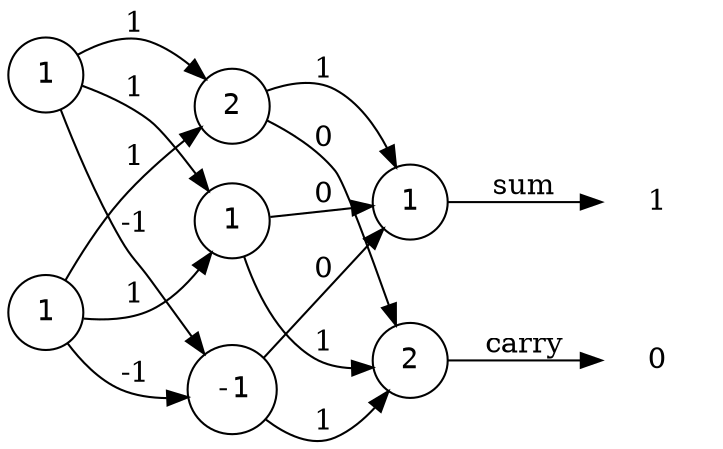 digraph perceptron {
	graph [rankdir=LR]
	0 [label=1 fontname=Consolas shape=circle]
	0 -> 2 [label=1]
	0 -> 3 [label=1]
	0 -> 4 [label=-1]
	1 [label=1 fontname=Consolas shape=circle]
	1 -> 2 [label=1]
	1 -> 3 [label=1]
	1 -> 4 [label=-1]
	2 [label=2 fontname=Consolas shape=circle]
	2 -> 5 [label=1]
	2 -> 6 [label=0]
	3 [label=1 fontname=Consolas shape=circle]
	3 -> 5 [label=0]
	3 -> 6 [label=1]
	4 [label=-1 fontname=Consolas shape=circle]
	4 -> 5 [label=0]
	4 -> 6 [label=1]
	5 [label=1 fontname=Consolas shape=circle]
	-1 [label=1 shape=none]
	5 -> -1 [label=sum]
	6 [label=2 fontname=Consolas shape=circle]
	-2 [label=0 shape=none]
	6 -> -2 [label=carry]
}
